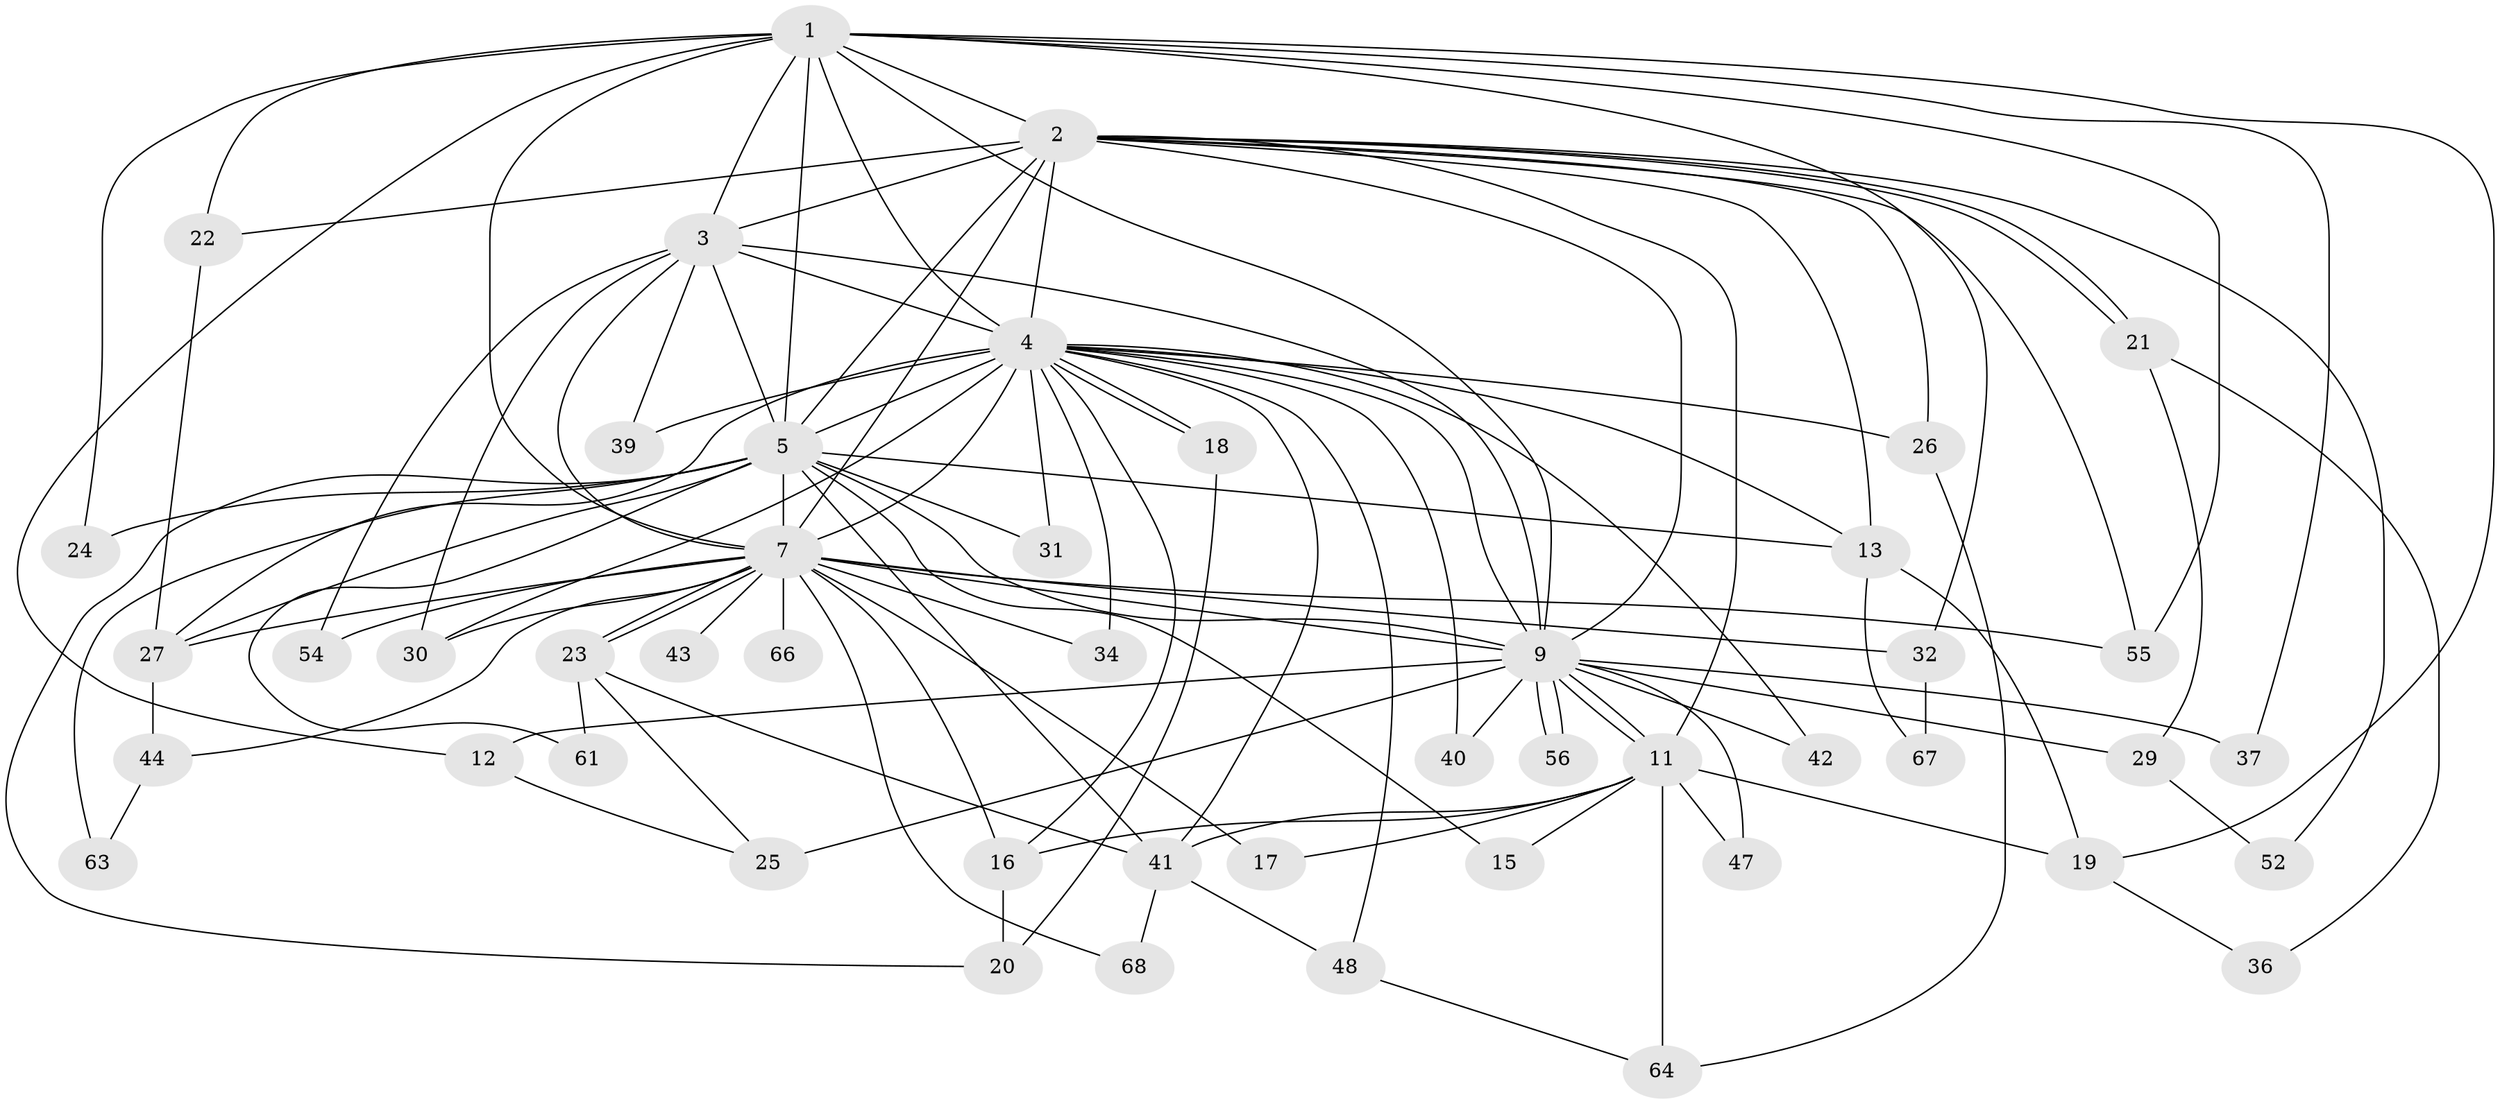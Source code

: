 // original degree distribution, {16: 0.028985507246376812, 15: 0.028985507246376812, 13: 0.028985507246376812, 19: 0.014492753623188406, 14: 0.014492753623188406, 22: 0.014492753623188406, 18: 0.014492753623188406, 11: 0.014492753623188406, 4: 0.10144927536231885, 2: 0.4927536231884058, 3: 0.2028985507246377, 5: 0.028985507246376812, 6: 0.014492753623188406}
// Generated by graph-tools (version 1.1) at 2025/11/02/27/25 16:11:06]
// undirected, 48 vertices, 114 edges
graph export_dot {
graph [start="1"]
  node [color=gray90,style=filled];
  1 [super="+53"];
  2 [super="+14"];
  3 [super="+45"];
  4 [super="+8"];
  5 [super="+6"];
  7 [super="+10"];
  9 [super="+35"];
  11 [super="+49"];
  12 [super="+38"];
  13 [super="+46"];
  15;
  16 [super="+59"];
  17;
  18;
  19 [super="+28"];
  20;
  21;
  22 [super="+60"];
  23 [super="+57"];
  24;
  25 [super="+33"];
  26 [super="+50"];
  27 [super="+62"];
  29;
  30 [super="+58"];
  31;
  32;
  34;
  36;
  37;
  39;
  40;
  41 [super="+51"];
  42;
  43;
  44;
  47;
  48;
  52;
  54;
  55 [super="+69"];
  56;
  61;
  63;
  64 [super="+65"];
  66;
  67;
  68;
  1 -- 2;
  1 -- 3;
  1 -- 4 [weight=2];
  1 -- 5 [weight=2];
  1 -- 7 [weight=2];
  1 -- 9;
  1 -- 12;
  1 -- 22;
  1 -- 24;
  1 -- 32;
  1 -- 37;
  1 -- 55;
  1 -- 19;
  2 -- 3;
  2 -- 4 [weight=2];
  2 -- 5 [weight=2];
  2 -- 7 [weight=2];
  2 -- 9;
  2 -- 13;
  2 -- 21;
  2 -- 21;
  2 -- 52;
  2 -- 55;
  2 -- 26;
  2 -- 11;
  2 -- 22;
  3 -- 4 [weight=3];
  3 -- 5 [weight=2];
  3 -- 7 [weight=2];
  3 -- 9;
  3 -- 30;
  3 -- 39;
  3 -- 54;
  4 -- 5 [weight=4];
  4 -- 7 [weight=4];
  4 -- 9 [weight=2];
  4 -- 16;
  4 -- 18;
  4 -- 18;
  4 -- 30;
  4 -- 31;
  4 -- 39;
  4 -- 42;
  4 -- 48;
  4 -- 34;
  4 -- 40;
  4 -- 41;
  4 -- 26 [weight=2];
  4 -- 27;
  4 -- 13;
  5 -- 7 [weight=4];
  5 -- 9 [weight=2];
  5 -- 15;
  5 -- 31;
  5 -- 63;
  5 -- 13;
  5 -- 20;
  5 -- 24;
  5 -- 61;
  5 -- 41;
  5 -- 27;
  7 -- 9 [weight=2];
  7 -- 16;
  7 -- 17;
  7 -- 23;
  7 -- 23;
  7 -- 27;
  7 -- 43 [weight=2];
  7 -- 66 [weight=2];
  7 -- 32;
  7 -- 34;
  7 -- 68;
  7 -- 44;
  7 -- 54;
  7 -- 55;
  7 -- 30;
  9 -- 11;
  9 -- 11;
  9 -- 12 [weight=2];
  9 -- 25 [weight=2];
  9 -- 29;
  9 -- 37;
  9 -- 40;
  9 -- 42;
  9 -- 47;
  9 -- 56;
  9 -- 56;
  11 -- 15;
  11 -- 17;
  11 -- 19 [weight=2];
  11 -- 41;
  11 -- 47;
  11 -- 64;
  11 -- 16;
  12 -- 25;
  13 -- 19;
  13 -- 67;
  16 -- 20;
  18 -- 20;
  19 -- 36;
  21 -- 29;
  21 -- 36;
  22 -- 27;
  23 -- 25;
  23 -- 61;
  23 -- 41;
  26 -- 64;
  27 -- 44;
  29 -- 52;
  32 -- 67;
  41 -- 48;
  41 -- 68;
  44 -- 63;
  48 -- 64;
}
